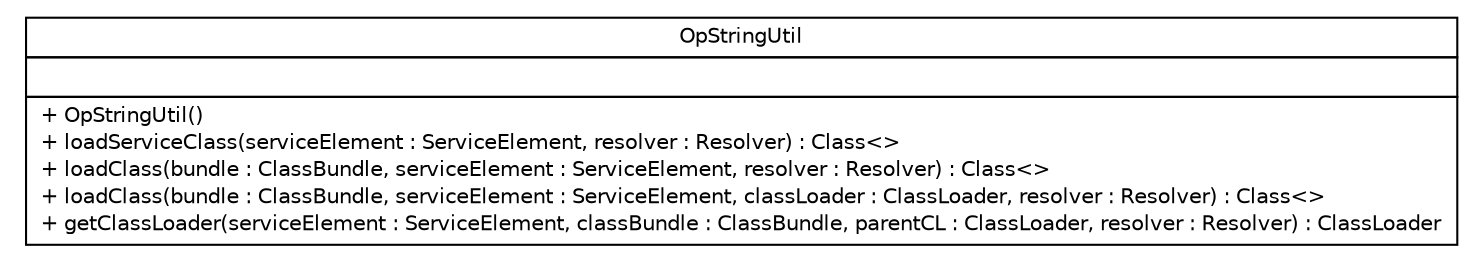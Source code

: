 #!/usr/local/bin/dot
#
# Class diagram 
# Generated by UMLGraph version R5_6 (http://www.umlgraph.org/)
#

digraph G {
	edge [fontname="Helvetica",fontsize=10,labelfontname="Helvetica",labelfontsize=10];
	node [fontname="Helvetica",fontsize=10,shape=plaintext];
	nodesep=0.25;
	ranksep=0.5;
	// sorcer.util.rio.OpStringUtil
	c69560 [label=<<table title="sorcer.util.rio.OpStringUtil" border="0" cellborder="1" cellspacing="0" cellpadding="2" port="p" href="./OpStringUtil.html">
		<tr><td><table border="0" cellspacing="0" cellpadding="1">
<tr><td align="center" balign="center"> OpStringUtil </td></tr>
		</table></td></tr>
		<tr><td><table border="0" cellspacing="0" cellpadding="1">
<tr><td align="left" balign="left">  </td></tr>
		</table></td></tr>
		<tr><td><table border="0" cellspacing="0" cellpadding="1">
<tr><td align="left" balign="left"> + OpStringUtil() </td></tr>
<tr><td align="left" balign="left"> + loadServiceClass(serviceElement : ServiceElement, resolver : Resolver) : Class&lt;&gt; </td></tr>
<tr><td align="left" balign="left"> + loadClass(bundle : ClassBundle, serviceElement : ServiceElement, resolver : Resolver) : Class&lt;&gt; </td></tr>
<tr><td align="left" balign="left"> + loadClass(bundle : ClassBundle, serviceElement : ServiceElement, classLoader : ClassLoader, resolver : Resolver) : Class&lt;&gt; </td></tr>
<tr><td align="left" balign="left"> + getClassLoader(serviceElement : ServiceElement, classBundle : ClassBundle, parentCL : ClassLoader, resolver : Resolver) : ClassLoader </td></tr>
		</table></td></tr>
		</table>>, URL="./OpStringUtil.html", fontname="Helvetica", fontcolor="black", fontsize=10.0];
}

